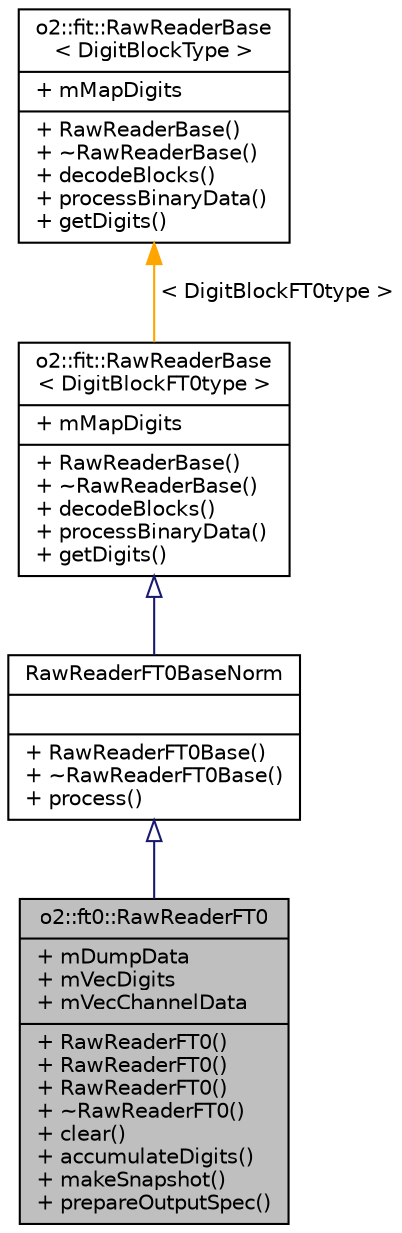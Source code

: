 digraph "o2::ft0::RawReaderFT0"
{
 // INTERACTIVE_SVG=YES
  bgcolor="transparent";
  edge [fontname="Helvetica",fontsize="10",labelfontname="Helvetica",labelfontsize="10"];
  node [fontname="Helvetica",fontsize="10",shape=record];
  Node0 [label="{o2::ft0::RawReaderFT0\n|+ mDumpData\l+ mVecDigits\l+ mVecChannelData\l|+ RawReaderFT0()\l+ RawReaderFT0()\l+ RawReaderFT0()\l+ ~RawReaderFT0()\l+ clear()\l+ accumulateDigits()\l+ makeSnapshot()\l+ prepareOutputSpec()\l}",height=0.2,width=0.4,color="black", fillcolor="grey75", style="filled", fontcolor="black"];
  Node1 -> Node0 [dir="back",color="midnightblue",fontsize="10",style="solid",arrowtail="onormal",fontname="Helvetica"];
  Node1 [label="{RawReaderFT0BaseNorm\n||+ RawReaderFT0Base()\l+ ~RawReaderFT0Base()\l+ process()\l}",height=0.2,width=0.4,color="black",URL="$d8/d79/classo2_1_1ft0_1_1RawReaderFT0Base.html"];
  Node2 -> Node1 [dir="back",color="midnightblue",fontsize="10",style="solid",arrowtail="onormal",fontname="Helvetica"];
  Node2 [label="{o2::fit::RawReaderBase\l\< DigitBlockFT0type \>\n|+ mMapDigits\l|+ RawReaderBase()\l+ ~RawReaderBase()\l+ decodeBlocks()\l+ processBinaryData()\l+ getDigits()\l}",height=0.2,width=0.4,color="black",URL="$df/de1/classo2_1_1fit_1_1RawReaderBase.html"];
  Node3 -> Node2 [dir="back",color="orange",fontsize="10",style="solid",label=" \< DigitBlockFT0type \>" ,fontname="Helvetica"];
  Node3 [label="{o2::fit::RawReaderBase\l\< DigitBlockType \>\n|+ mMapDigits\l|+ RawReaderBase()\l+ ~RawReaderBase()\l+ decodeBlocks()\l+ processBinaryData()\l+ getDigits()\l}",height=0.2,width=0.4,color="black",URL="$df/de1/classo2_1_1fit_1_1RawReaderBase.html"];
}
